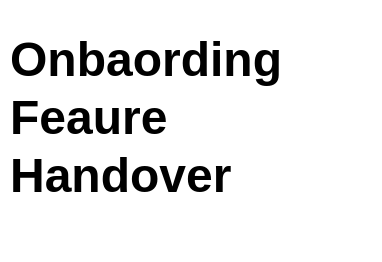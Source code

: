 <mxfile version="22.1.7" type="github">
  <diagram name="Page-1" id="rnuBlkauxHTVzzvOOCVm">
    <mxGraphModel dx="473" dy="749" grid="1" gridSize="10" guides="1" tooltips="1" connect="1" arrows="1" fold="1" page="1" pageScale="1" pageWidth="850" pageHeight="1100" math="0" shadow="0">
      <root>
        <mxCell id="0" />
        <mxCell id="1" parent="0" />
        <mxCell id="VxfM9Zl0OFxtAC7wPxvt-1" value="&lt;h1&gt;Onbaording Feaure Handover&amp;nbsp;&lt;/h1&gt;" style="text;html=1;strokeColor=none;fillColor=none;spacing=5;spacingTop=-20;whiteSpace=wrap;overflow=hidden;rounded=0;" vertex="1" parent="1">
          <mxGeometry x="120" y="20" width="190" height="120" as="geometry" />
        </mxCell>
      </root>
    </mxGraphModel>
  </diagram>
</mxfile>
